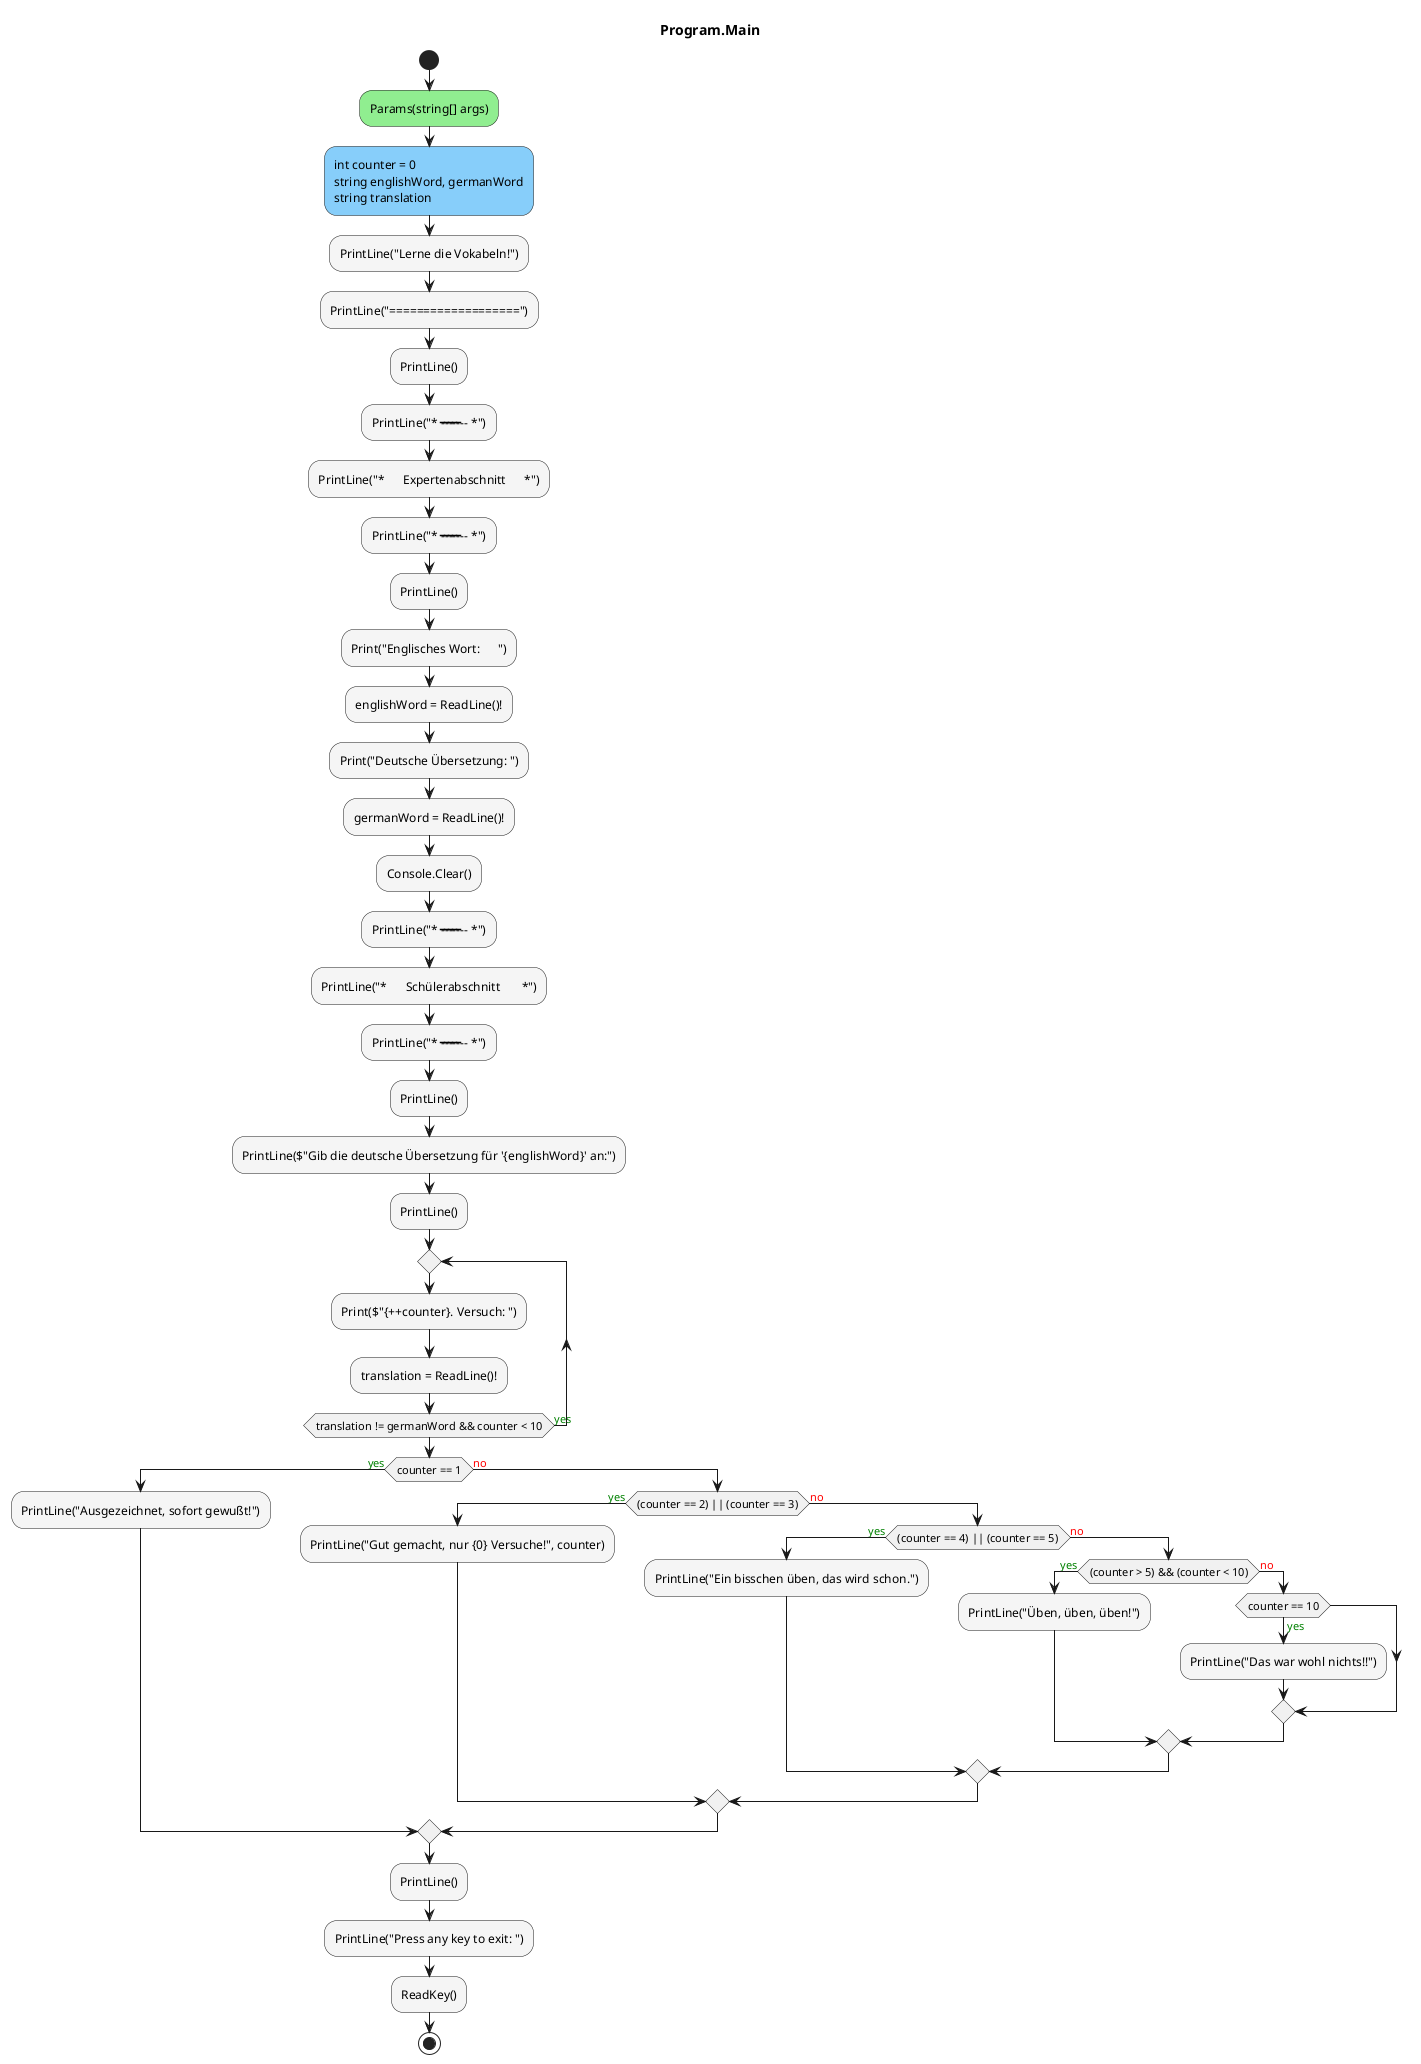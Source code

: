 @startuml Program.Main
title Program.Main
start
#LightGreen:Params(string[] args);
#LightSkyBlue:int counter = 0\nstring englishWord, germanWord\nstring translation;
#WhiteSmoke:PrintLine("Lerne die Vokabeln!");
#WhiteSmoke:PrintLine("===================");
#WhiteSmoke:PrintLine();
#WhiteSmoke:PrintLine("* --------------------------- *");
#WhiteSmoke:PrintLine("*      Expertenabschnitt      *");
#WhiteSmoke:PrintLine("* --------------------------- *");
#WhiteSmoke:PrintLine();
#WhiteSmoke:Print("Englisches Wort:      ");
#WhiteSmoke:englishWord = ReadLine()!;
#WhiteSmoke:Print("Deutsche Übersetzung: ");
#WhiteSmoke:germanWord = ReadLine()!;
#WhiteSmoke:Console.Clear();
#WhiteSmoke:PrintLine("* --------------------------- *");
#WhiteSmoke:PrintLine("*      Schülerabschnitt       *");
#WhiteSmoke:PrintLine("* --------------------------- *");
#WhiteSmoke:PrintLine();
#WhiteSmoke:PrintLine($"Gib die deutsche Übersetzung für '{englishWord}' an:");
#WhiteSmoke:PrintLine();
repeat
        #WhiteSmoke:Print($"{++counter}. Versuch: ");
        #WhiteSmoke:translation = ReadLine()!;
repeat while (translation != germanWord && counter < 10) is (<color:green>yes)
if (counter == 1) then (<color:green>yes)
        #WhiteSmoke:PrintLine("Ausgezeichnet, sofort gewußt!");
    else (<color:red>no)
        if ((counter == 2) || (counter == 3)) then (<color:green>yes)
                #WhiteSmoke:PrintLine("Gut gemacht, nur {0} Versuche!", counter);
            else (<color:red>no)
                if ((counter == 4) || (counter == 5)) then (<color:green>yes)
                        #WhiteSmoke:PrintLine("Ein bisschen üben, das wird schon.");
                    else (<color:red>no)
                        if ((counter > 5) && (counter < 10)) then (<color:green>yes)
                                #WhiteSmoke:PrintLine("Üben, üben, üben!");
                            else (<color:red>no)
                                if (counter == 10) then (<color:green>yes)
                                        #WhiteSmoke:PrintLine("Das war wohl nichts!!");
                                endif
                        endif
                endif
        endif
endif
#WhiteSmoke:PrintLine();
#WhiteSmoke:PrintLine("Press any key to exit: ");
#WhiteSmoke:ReadKey();
stop
@enduml
